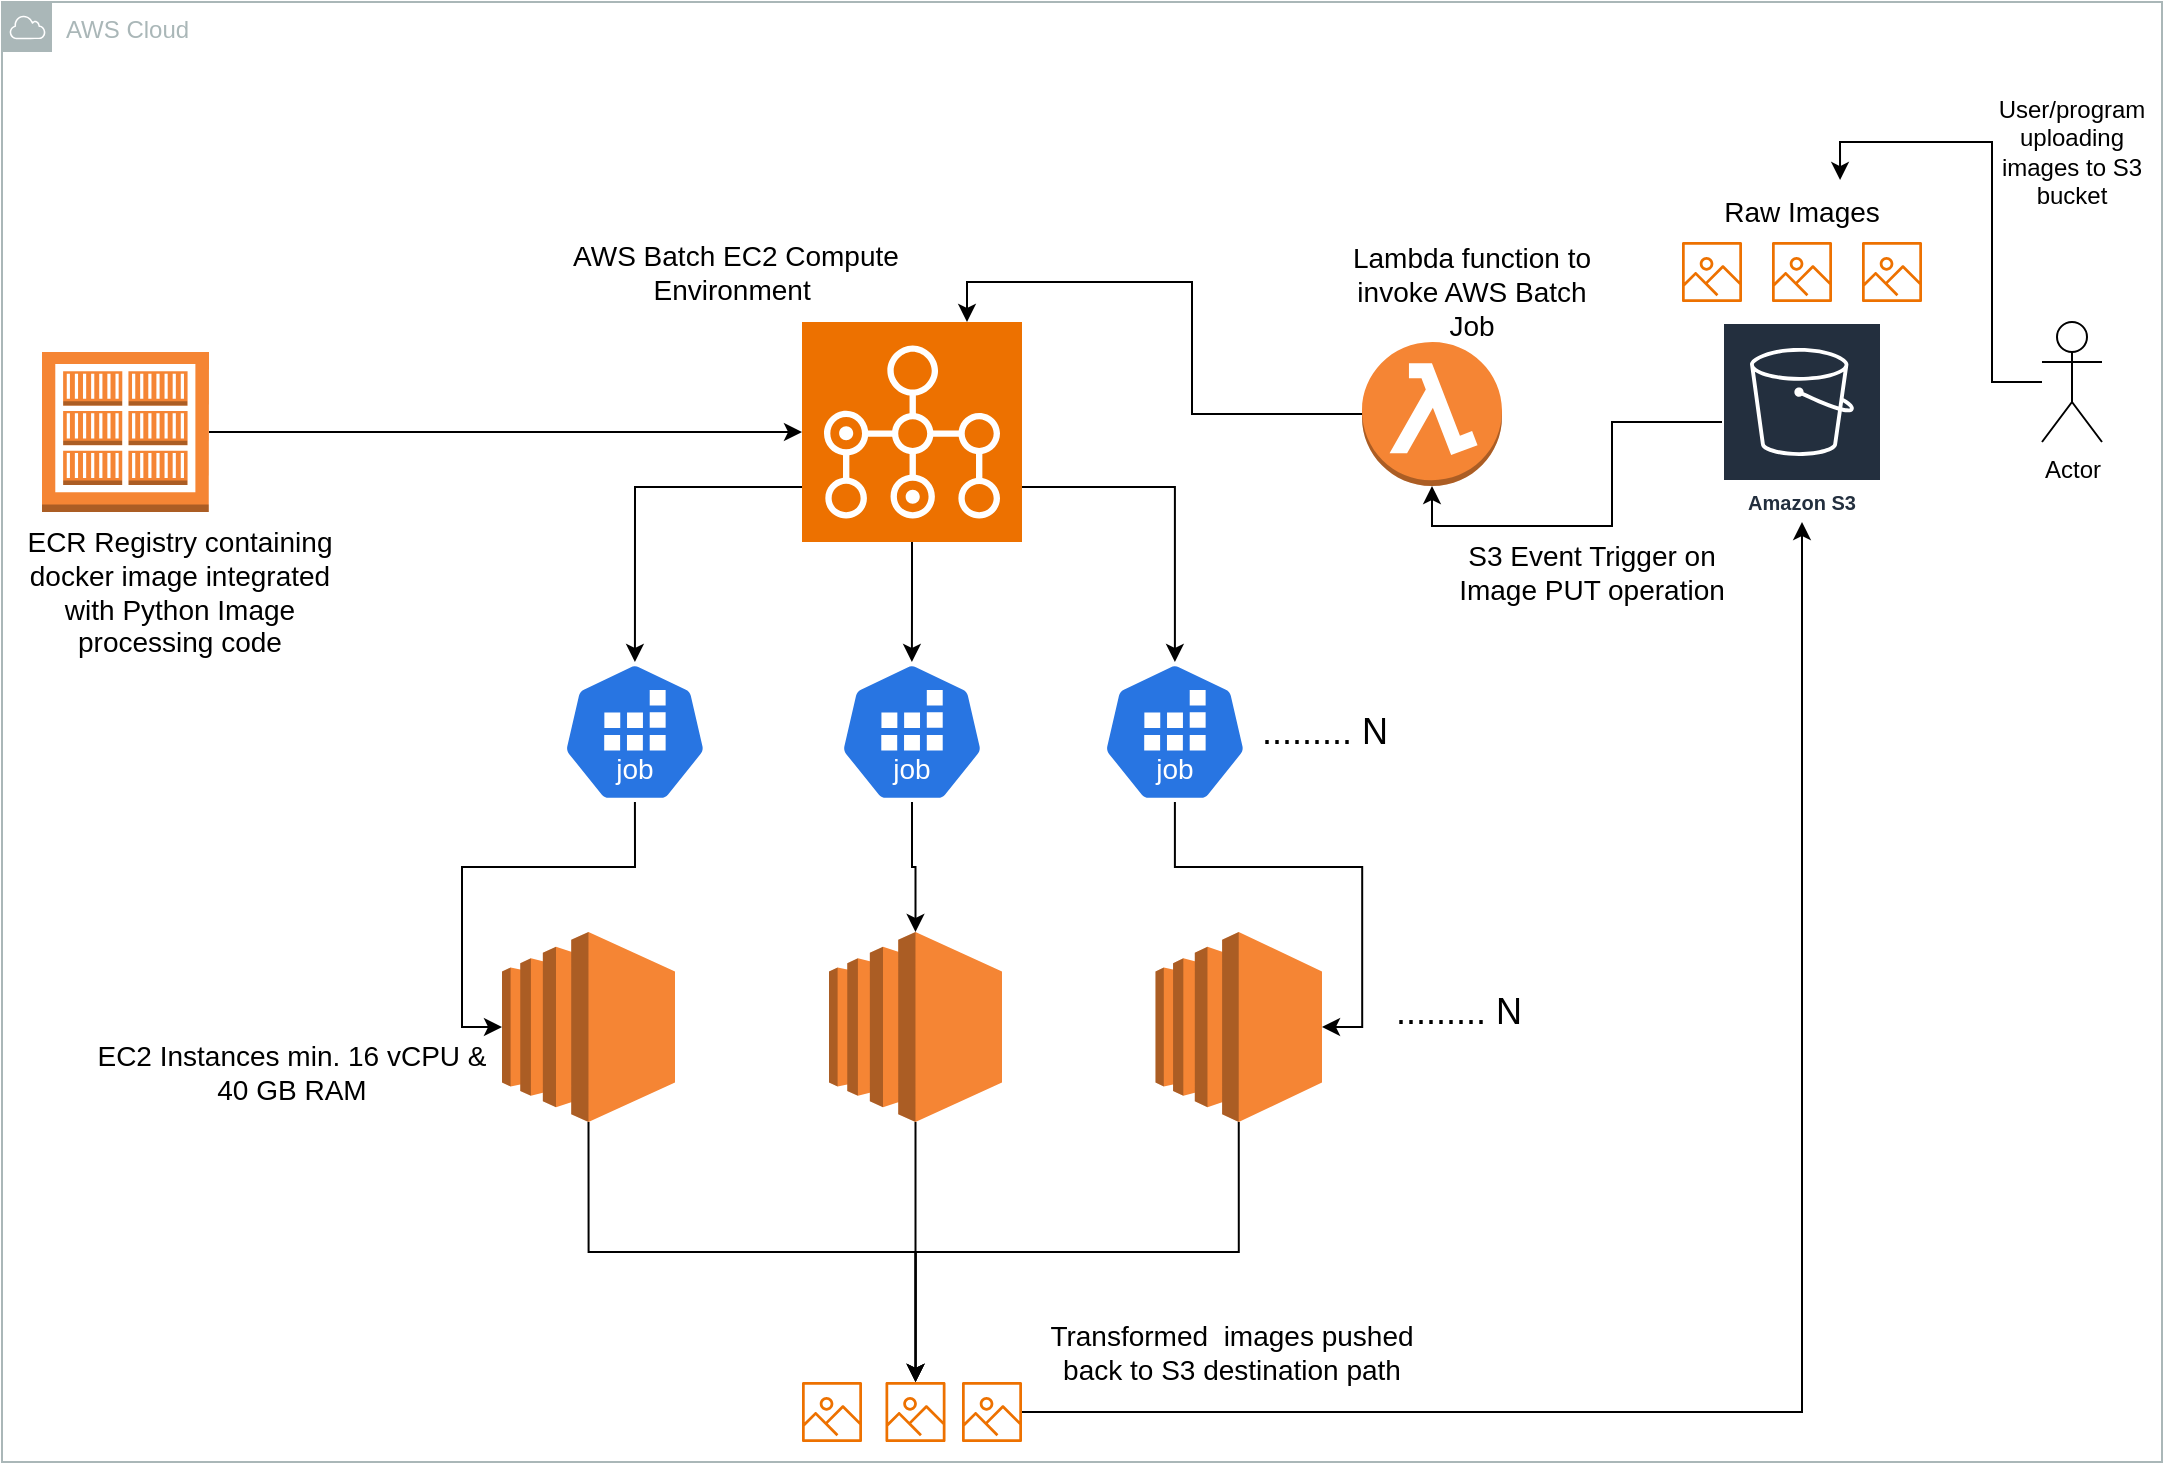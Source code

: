 <mxfile version="24.5.4" type="github">
  <diagram name="Page-1" id="wWoS2yOWbxYqyao1v2vq">
    <mxGraphModel dx="1222" dy="1871" grid="1" gridSize="10" guides="1" tooltips="1" connect="1" arrows="1" fold="1" page="1" pageScale="1" pageWidth="827" pageHeight="1169" math="0" shadow="0">
      <root>
        <mxCell id="0" />
        <mxCell id="1" parent="0" />
        <mxCell id="cE4wBSt6Cz68baS_RhRs-1" value="AWS Cloud" style="sketch=0;outlineConnect=0;gradientColor=none;html=1;whiteSpace=wrap;fontSize=12;fontStyle=0;shape=mxgraph.aws4.group;grIcon=mxgraph.aws4.group_aws_cloud;strokeColor=#AAB7B8;fillColor=none;verticalAlign=top;align=left;spacingLeft=30;fontColor=#AAB7B8;dashed=0;" parent="1" vertex="1">
          <mxGeometry x="30" y="-90" width="1080" height="730" as="geometry" />
        </mxCell>
        <mxCell id="cE4wBSt6Cz68baS_RhRs-38" value="" style="edgeStyle=orthogonalEdgeStyle;rounded=0;orthogonalLoop=1;jettySize=auto;html=1;entryX=0.5;entryY=1;entryDx=0;entryDy=0;entryPerimeter=0;" parent="1" source="cE4wBSt6Cz68baS_RhRs-2" target="cE4wBSt6Cz68baS_RhRs-3" edge="1">
          <mxGeometry relative="1" as="geometry" />
        </mxCell>
        <mxCell id="cE4wBSt6Cz68baS_RhRs-2" value="Amazon S3" style="sketch=0;outlineConnect=0;fontColor=#232F3E;gradientColor=none;strokeColor=#ffffff;fillColor=#232F3E;dashed=0;verticalLabelPosition=middle;verticalAlign=bottom;align=center;html=1;whiteSpace=wrap;fontSize=10;fontStyle=1;spacing=3;shape=mxgraph.aws4.productIcon;prIcon=mxgraph.aws4.s3;" parent="1" vertex="1">
          <mxGeometry x="890" y="70" width="80" height="100" as="geometry" />
        </mxCell>
        <mxCell id="cE4wBSt6Cz68baS_RhRs-15" style="edgeStyle=orthogonalEdgeStyle;rounded=0;orthogonalLoop=1;jettySize=auto;html=1;exitX=0;exitY=0.5;exitDx=0;exitDy=0;exitPerimeter=0;entryX=0.75;entryY=0;entryDx=0;entryDy=0;entryPerimeter=0;" parent="1" source="cE4wBSt6Cz68baS_RhRs-3" target="cE4wBSt6Cz68baS_RhRs-4" edge="1">
          <mxGeometry relative="1" as="geometry" />
        </mxCell>
        <mxCell id="cE4wBSt6Cz68baS_RhRs-3" value="" style="outlineConnect=0;dashed=0;verticalLabelPosition=bottom;verticalAlign=top;align=center;html=1;shape=mxgraph.aws3.lambda_function;fillColor=#F58534;gradientColor=none;" parent="1" vertex="1">
          <mxGeometry x="710" y="80" width="70" height="72" as="geometry" />
        </mxCell>
        <mxCell id="cE4wBSt6Cz68baS_RhRs-16" style="edgeStyle=orthogonalEdgeStyle;rounded=0;orthogonalLoop=1;jettySize=auto;html=1;exitX=0.5;exitY=1;exitDx=0;exitDy=0;exitPerimeter=0;" parent="1" source="cE4wBSt6Cz68baS_RhRs-4" target="cE4wBSt6Cz68baS_RhRs-8" edge="1">
          <mxGeometry relative="1" as="geometry" />
        </mxCell>
        <mxCell id="cE4wBSt6Cz68baS_RhRs-17" style="edgeStyle=orthogonalEdgeStyle;rounded=0;orthogonalLoop=1;jettySize=auto;html=1;exitX=1;exitY=0.75;exitDx=0;exitDy=0;exitPerimeter=0;" parent="1" source="cE4wBSt6Cz68baS_RhRs-4" target="cE4wBSt6Cz68baS_RhRs-13" edge="1">
          <mxGeometry relative="1" as="geometry" />
        </mxCell>
        <mxCell id="cE4wBSt6Cz68baS_RhRs-4" value="" style="sketch=0;points=[[0,0,0],[0.25,0,0],[0.5,0,0],[0.75,0,0],[1,0,0],[0,1,0],[0.25,1,0],[0.5,1,0],[0.75,1,0],[1,1,0],[0,0.25,0],[0,0.5,0],[0,0.75,0],[1,0.25,0],[1,0.5,0],[1,0.75,0]];outlineConnect=0;fontColor=#232F3E;fillColor=#ED7100;strokeColor=#ffffff;dashed=0;verticalLabelPosition=bottom;verticalAlign=top;align=center;html=1;fontSize=12;fontStyle=0;aspect=fixed;shape=mxgraph.aws4.resourceIcon;resIcon=mxgraph.aws4.batch;" parent="1" vertex="1">
          <mxGeometry x="430" y="70" width="110" height="110" as="geometry" />
        </mxCell>
        <mxCell id="cE4wBSt6Cz68baS_RhRs-22" style="edgeStyle=orthogonalEdgeStyle;rounded=0;orthogonalLoop=1;jettySize=auto;html=1;" parent="1" source="cE4wBSt6Cz68baS_RhRs-7" target="cE4wBSt6Cz68baS_RhRs-4" edge="1">
          <mxGeometry relative="1" as="geometry" />
        </mxCell>
        <mxCell id="cE4wBSt6Cz68baS_RhRs-7" value="" style="outlineConnect=0;dashed=0;verticalLabelPosition=bottom;verticalAlign=top;align=center;html=1;shape=mxgraph.aws3.ecr_registry;fillColor=#F58534;gradientColor=none;" parent="1" vertex="1">
          <mxGeometry x="50" y="85" width="83.5" height="80" as="geometry" />
        </mxCell>
        <mxCell id="FY191V1GWcbUE9Epc08B-7" style="edgeStyle=orthogonalEdgeStyle;rounded=0;orthogonalLoop=1;jettySize=auto;html=1;exitX=0.5;exitY=1;exitDx=0;exitDy=0;exitPerimeter=0;" parent="1" source="cE4wBSt6Cz68baS_RhRs-8" target="FY191V1GWcbUE9Epc08B-4" edge="1">
          <mxGeometry relative="1" as="geometry" />
        </mxCell>
        <mxCell id="cE4wBSt6Cz68baS_RhRs-8" value="" style="aspect=fixed;sketch=0;html=1;dashed=0;whitespace=wrap;verticalLabelPosition=bottom;verticalAlign=top;fillColor=#2875E2;strokeColor=#ffffff;points=[[0.005,0.63,0],[0.1,0.2,0],[0.9,0.2,0],[0.5,0,0],[0.995,0.63,0],[0.72,0.99,0],[0.5,1,0],[0.28,0.99,0]];shape=mxgraph.kubernetes.icon2;kubernetesLabel=1;prIcon=job" parent="1" vertex="1">
          <mxGeometry x="448.54" y="240" width="72.92" height="70" as="geometry" />
        </mxCell>
        <mxCell id="cE4wBSt6Cz68baS_RhRs-12" value="" style="aspect=fixed;sketch=0;html=1;dashed=0;whitespace=wrap;verticalLabelPosition=bottom;verticalAlign=top;fillColor=#2875E2;strokeColor=#ffffff;points=[[0.005,0.63,0],[0.1,0.2,0],[0.9,0.2,0],[0.5,0,0],[0.995,0.63,0],[0.72,0.99,0],[0.5,1,0],[0.28,0.99,0]];shape=mxgraph.kubernetes.icon2;kubernetesLabel=1;prIcon=job" parent="1" vertex="1">
          <mxGeometry x="310" y="240" width="72.92" height="70" as="geometry" />
        </mxCell>
        <mxCell id="cE4wBSt6Cz68baS_RhRs-13" value="" style="aspect=fixed;sketch=0;html=1;dashed=0;whitespace=wrap;verticalLabelPosition=bottom;verticalAlign=top;fillColor=#2875E2;strokeColor=#ffffff;points=[[0.005,0.63,0],[0.1,0.2,0],[0.9,0.2,0],[0.5,0,0],[0.995,0.63,0],[0.72,0.99,0],[0.5,1,0],[0.28,0.99,0]];shape=mxgraph.kubernetes.icon2;kubernetesLabel=1;prIcon=job" parent="1" vertex="1">
          <mxGeometry x="580" y="240" width="72.92" height="70" as="geometry" />
        </mxCell>
        <mxCell id="cE4wBSt6Cz68baS_RhRs-18" style="edgeStyle=orthogonalEdgeStyle;rounded=0;orthogonalLoop=1;jettySize=auto;html=1;exitX=0;exitY=0.75;exitDx=0;exitDy=0;exitPerimeter=0;entryX=0.5;entryY=0;entryDx=0;entryDy=0;entryPerimeter=0;" parent="1" source="cE4wBSt6Cz68baS_RhRs-4" target="cE4wBSt6Cz68baS_RhRs-12" edge="1">
          <mxGeometry relative="1" as="geometry" />
        </mxCell>
        <mxCell id="cE4wBSt6Cz68baS_RhRs-23" value="" style="sketch=0;outlineConnect=0;fontColor=#232F3E;gradientColor=none;fillColor=#ED7100;strokeColor=none;dashed=0;verticalLabelPosition=bottom;verticalAlign=top;align=center;html=1;fontSize=12;fontStyle=0;aspect=fixed;pointerEvents=1;shape=mxgraph.aws4.container_registry_image;" parent="1" vertex="1">
          <mxGeometry x="870" y="30" width="30" height="30" as="geometry" />
        </mxCell>
        <mxCell id="cE4wBSt6Cz68baS_RhRs-24" value="" style="sketch=0;outlineConnect=0;fontColor=#232F3E;gradientColor=none;fillColor=#ED7100;strokeColor=none;dashed=0;verticalLabelPosition=bottom;verticalAlign=top;align=center;html=1;fontSize=12;fontStyle=0;aspect=fixed;pointerEvents=1;shape=mxgraph.aws4.container_registry_image;" parent="1" vertex="1">
          <mxGeometry x="915" y="30" width="30" height="30" as="geometry" />
        </mxCell>
        <mxCell id="cE4wBSt6Cz68baS_RhRs-25" value="" style="sketch=0;outlineConnect=0;fontColor=#232F3E;gradientColor=none;fillColor=#ED7100;strokeColor=none;dashed=0;verticalLabelPosition=bottom;verticalAlign=top;align=center;html=1;fontSize=12;fontStyle=0;aspect=fixed;pointerEvents=1;shape=mxgraph.aws4.container_registry_image;" parent="1" vertex="1">
          <mxGeometry x="960" y="30" width="30" height="30" as="geometry" />
        </mxCell>
        <mxCell id="cE4wBSt6Cz68baS_RhRs-27" value="" style="sketch=0;outlineConnect=0;fontColor=#232F3E;gradientColor=none;fillColor=#ED7100;strokeColor=none;dashed=0;verticalLabelPosition=bottom;verticalAlign=top;align=center;html=1;fontSize=12;fontStyle=0;aspect=fixed;pointerEvents=1;shape=mxgraph.aws4.container_registry_image;" parent="1" vertex="1">
          <mxGeometry x="471.75" y="600" width="30" height="30" as="geometry" />
        </mxCell>
        <mxCell id="cE4wBSt6Cz68baS_RhRs-39" style="edgeStyle=orthogonalEdgeStyle;rounded=0;orthogonalLoop=1;jettySize=auto;html=1;" parent="1" source="cE4wBSt6Cz68baS_RhRs-28" target="cE4wBSt6Cz68baS_RhRs-2" edge="1">
          <mxGeometry relative="1" as="geometry" />
        </mxCell>
        <mxCell id="cE4wBSt6Cz68baS_RhRs-28" value="" style="sketch=0;outlineConnect=0;fontColor=#232F3E;gradientColor=none;fillColor=#ED7100;strokeColor=none;dashed=0;verticalLabelPosition=bottom;verticalAlign=top;align=center;html=1;fontSize=12;fontStyle=0;aspect=fixed;pointerEvents=1;shape=mxgraph.aws4.container_registry_image;" parent="1" vertex="1">
          <mxGeometry x="510" y="600" width="30" height="30" as="geometry" />
        </mxCell>
        <mxCell id="cE4wBSt6Cz68baS_RhRs-36" value="" style="sketch=0;outlineConnect=0;fontColor=#232F3E;gradientColor=none;fillColor=#ED7100;strokeColor=none;dashed=0;verticalLabelPosition=bottom;verticalAlign=top;align=center;html=1;fontSize=12;fontStyle=0;aspect=fixed;pointerEvents=1;shape=mxgraph.aws4.container_registry_image;" parent="1" vertex="1">
          <mxGeometry x="430" y="600" width="30" height="30" as="geometry" />
        </mxCell>
        <mxCell id="cE4wBSt6Cz68baS_RhRs-42" style="edgeStyle=orthogonalEdgeStyle;rounded=0;orthogonalLoop=1;jettySize=auto;html=1;entryX=1;entryY=0.5;entryDx=0;entryDy=0;entryPerimeter=0;" parent="1" source="cE4wBSt6Cz68baS_RhRs-13" target="FY191V1GWcbUE9Epc08B-1" edge="1">
          <mxGeometry relative="1" as="geometry">
            <mxPoint x="700" y="420" as="targetPoint" />
          </mxGeometry>
        </mxCell>
        <mxCell id="cE4wBSt6Cz68baS_RhRs-43" value="&lt;font style=&quot;font-size: 14px;&quot;&gt;Raw Images&lt;/font&gt;" style="text;html=1;align=center;verticalAlign=middle;whiteSpace=wrap;rounded=0;" parent="1" vertex="1">
          <mxGeometry x="860" width="140" height="30" as="geometry" />
        </mxCell>
        <mxCell id="cE4wBSt6Cz68baS_RhRs-44" value="&lt;font style=&quot;font-size: 14px;&quot;&gt;S3 Event Trigger on Image PUT operation&lt;/font&gt;" style="text;html=1;align=center;verticalAlign=middle;whiteSpace=wrap;rounded=0;" parent="1" vertex="1">
          <mxGeometry x="750" y="180" width="150" height="30" as="geometry" />
        </mxCell>
        <mxCell id="cE4wBSt6Cz68baS_RhRs-46" value="&lt;font style=&quot;font-size: 14px;&quot;&gt;Lambda function to invoke AWS Batch Job&lt;/font&gt;" style="text;html=1;align=center;verticalAlign=middle;whiteSpace=wrap;rounded=0;" parent="1" vertex="1">
          <mxGeometry x="700" y="40" width="130" height="30" as="geometry" />
        </mxCell>
        <mxCell id="cE4wBSt6Cz68baS_RhRs-47" value="&lt;font style=&quot;font-size: 14px;&quot;&gt;AWS Batch EC2 Compute Environment&amp;nbsp;&lt;/font&gt;" style="text;html=1;align=center;verticalAlign=middle;whiteSpace=wrap;rounded=0;" parent="1" vertex="1">
          <mxGeometry x="310" y="30" width="174" height="30" as="geometry" />
        </mxCell>
        <mxCell id="cE4wBSt6Cz68baS_RhRs-50" value="&lt;font style=&quot;font-size: 14px;&quot;&gt;EC2 Instances min. 16 vCPU &amp;amp; 40 GB RAM&lt;/font&gt;" style="text;html=1;align=center;verticalAlign=middle;whiteSpace=wrap;rounded=0;" parent="1" vertex="1">
          <mxGeometry x="70" y="410" width="210" height="70" as="geometry" />
        </mxCell>
        <mxCell id="cE4wBSt6Cz68baS_RhRs-55" value="&lt;font style=&quot;font-size: 14px;&quot;&gt;ECR Registry containing docker image integrated with Python Image processing code&lt;/font&gt;" style="text;html=1;align=center;verticalAlign=middle;whiteSpace=wrap;rounded=0;" parent="1" vertex="1">
          <mxGeometry x="30" y="190" width="178.25" height="30" as="geometry" />
        </mxCell>
        <mxCell id="cE4wBSt6Cz68baS_RhRs-57" value="&lt;font style=&quot;font-size: 14px;&quot;&gt;Transformed&amp;nbsp; images pushed back to S3 destination path&lt;/font&gt;" style="text;html=1;align=center;verticalAlign=middle;whiteSpace=wrap;rounded=0;" parent="1" vertex="1">
          <mxGeometry x="550" y="570" width="190" height="30" as="geometry" />
        </mxCell>
        <mxCell id="cE4wBSt6Cz68baS_RhRs-61" value="Actor" style="shape=umlActor;verticalLabelPosition=bottom;verticalAlign=top;html=1;outlineConnect=0;" parent="1" vertex="1">
          <mxGeometry x="1050" y="70" width="30" height="60" as="geometry" />
        </mxCell>
        <mxCell id="cE4wBSt6Cz68baS_RhRs-62" style="edgeStyle=orthogonalEdgeStyle;rounded=0;orthogonalLoop=1;jettySize=auto;html=1;entryX=0.636;entryY=-0.033;entryDx=0;entryDy=0;entryPerimeter=0;" parent="1" source="cE4wBSt6Cz68baS_RhRs-61" target="cE4wBSt6Cz68baS_RhRs-43" edge="1">
          <mxGeometry relative="1" as="geometry" />
        </mxCell>
        <mxCell id="cE4wBSt6Cz68baS_RhRs-65" value="User/program uploading images to S3 bucket" style="text;html=1;align=center;verticalAlign=middle;whiteSpace=wrap;rounded=0;" parent="1" vertex="1">
          <mxGeometry x="1020" y="-30" width="90" height="30" as="geometry" />
        </mxCell>
        <mxCell id="FY191V1GWcbUE9Epc08B-12" style="edgeStyle=orthogonalEdgeStyle;rounded=0;orthogonalLoop=1;jettySize=auto;html=1;exitX=0.5;exitY=1;exitDx=0;exitDy=0;exitPerimeter=0;" parent="1" source="FY191V1GWcbUE9Epc08B-1" target="cE4wBSt6Cz68baS_RhRs-27" edge="1">
          <mxGeometry relative="1" as="geometry" />
        </mxCell>
        <mxCell id="FY191V1GWcbUE9Epc08B-1" value="" style="outlineConnect=0;dashed=0;verticalLabelPosition=bottom;verticalAlign=top;align=center;html=1;shape=mxgraph.aws3.ec2;fillColor=#F58534;gradientColor=none;" parent="1" vertex="1">
          <mxGeometry x="606.75" y="375" width="83.25" height="95" as="geometry" />
        </mxCell>
        <mxCell id="FY191V1GWcbUE9Epc08B-10" style="edgeStyle=orthogonalEdgeStyle;rounded=0;orthogonalLoop=1;jettySize=auto;html=1;exitX=0.5;exitY=1;exitDx=0;exitDy=0;exitPerimeter=0;" parent="1" source="FY191V1GWcbUE9Epc08B-4" target="cE4wBSt6Cz68baS_RhRs-27" edge="1">
          <mxGeometry relative="1" as="geometry" />
        </mxCell>
        <mxCell id="FY191V1GWcbUE9Epc08B-4" value="" style="outlineConnect=0;dashed=0;verticalLabelPosition=bottom;verticalAlign=top;align=center;html=1;shape=mxgraph.aws3.ec2;fillColor=#F58534;gradientColor=none;" parent="1" vertex="1">
          <mxGeometry x="443.5" y="375" width="86.5" height="95" as="geometry" />
        </mxCell>
        <mxCell id="FY191V1GWcbUE9Epc08B-11" style="edgeStyle=orthogonalEdgeStyle;rounded=0;orthogonalLoop=1;jettySize=auto;html=1;exitX=0.5;exitY=1;exitDx=0;exitDy=0;exitPerimeter=0;" parent="1" source="FY191V1GWcbUE9Epc08B-5" target="cE4wBSt6Cz68baS_RhRs-27" edge="1">
          <mxGeometry relative="1" as="geometry" />
        </mxCell>
        <mxCell id="FY191V1GWcbUE9Epc08B-5" value="" style="outlineConnect=0;dashed=0;verticalLabelPosition=bottom;verticalAlign=top;align=center;html=1;shape=mxgraph.aws3.ec2;fillColor=#F58534;gradientColor=none;" parent="1" vertex="1">
          <mxGeometry x="280" y="375" width="86.5" height="95" as="geometry" />
        </mxCell>
        <mxCell id="FY191V1GWcbUE9Epc08B-8" style="edgeStyle=orthogonalEdgeStyle;rounded=0;orthogonalLoop=1;jettySize=auto;html=1;exitX=0.5;exitY=1;exitDx=0;exitDy=0;exitPerimeter=0;entryX=0;entryY=0.5;entryDx=0;entryDy=0;entryPerimeter=0;" parent="1" source="cE4wBSt6Cz68baS_RhRs-12" target="FY191V1GWcbUE9Epc08B-5" edge="1">
          <mxGeometry relative="1" as="geometry" />
        </mxCell>
        <mxCell id="taBBUM59XLPEz4wyEPjK-3" value="&lt;font style=&quot;font-size: 18px;&quot;&gt;......... N&lt;/font&gt;" style="text;html=1;align=center;verticalAlign=middle;whiteSpace=wrap;rounded=0;" vertex="1" parent="1">
          <mxGeometry x="652.92" y="260" width="77.08" height="30" as="geometry" />
        </mxCell>
        <mxCell id="taBBUM59XLPEz4wyEPjK-4" value="&lt;font style=&quot;font-size: 18px;&quot;&gt;......... N&lt;/font&gt;" style="text;html=1;align=center;verticalAlign=middle;whiteSpace=wrap;rounded=0;" vertex="1" parent="1">
          <mxGeometry x="720" y="400" width="77.08" height="30" as="geometry" />
        </mxCell>
      </root>
    </mxGraphModel>
  </diagram>
</mxfile>
